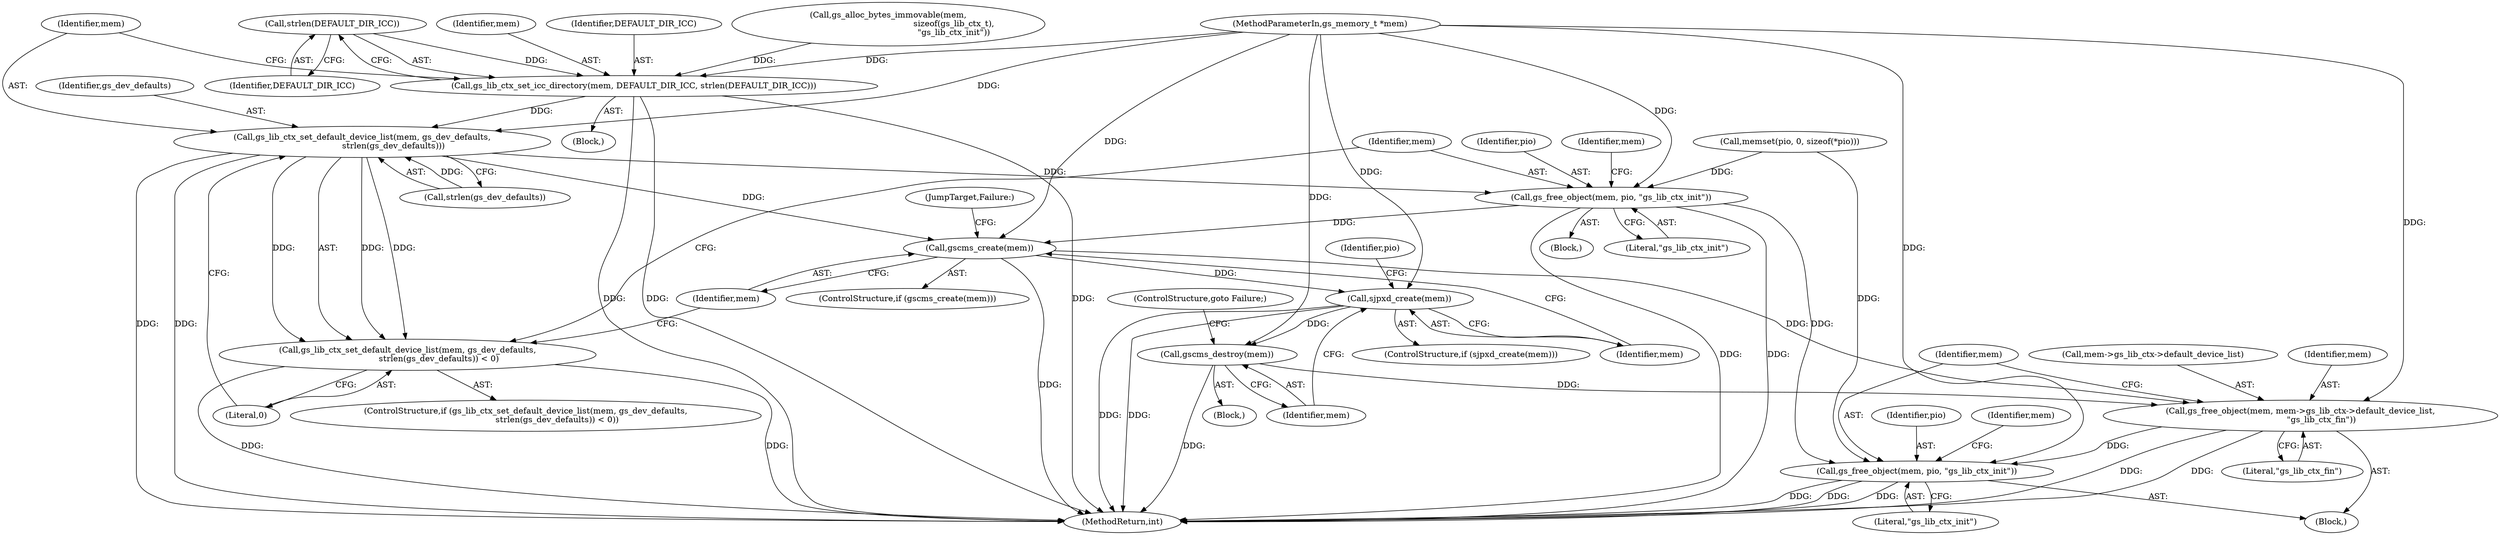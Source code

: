 digraph "0_ghostscript_6d444c273da5499a4cd72f21cb6d4c9a5256807d_0@API" {
"1000207" [label="(Call,strlen(DEFAULT_DIR_ICC))"];
"1000204" [label="(Call,gs_lib_ctx_set_icc_directory(mem, DEFAULT_DIR_ICC, strlen(DEFAULT_DIR_ICC)))"];
"1000211" [label="(Call,gs_lib_ctx_set_default_device_list(mem, gs_dev_defaults,\n                        strlen(gs_dev_defaults)))"];
"1000210" [label="(Call,gs_lib_ctx_set_default_device_list(mem, gs_dev_defaults,\n                        strlen(gs_dev_defaults)) < 0)"];
"1000218" [label="(Call,gs_free_object(mem, pio, \"gs_lib_ctx_init\"))"];
"1000228" [label="(Call,gscms_create(mem))"];
"1000232" [label="(Call,gs_free_object(mem, mem->gs_lib_ctx->default_device_list,\n                \"gs_lib_ctx_fin\"))"];
"1000240" [label="(Call,gs_free_object(mem, pio, \"gs_lib_ctx_init\"))"];
"1000253" [label="(Call,sjpxd_create(mem))"];
"1000256" [label="(Call,gscms_destroy(mem))"];
"1000205" [label="(Identifier,mem)"];
"1000220" [label="(Identifier,pio)"];
"1000228" [label="(Call,gscms_create(mem))"];
"1000246" [label="(Identifier,mem)"];
"1000227" [label="(ControlStructure,if (gscms_create(mem)))"];
"1000254" [label="(Identifier,mem)"];
"1000217" [label="(Block,)"];
"1000234" [label="(Call,mem->gs_lib_ctx->default_device_list)"];
"1000261" [label="(Identifier,pio)"];
"1000112" [label="(MethodParameterIn,gs_memory_t *mem)"];
"1000208" [label="(Identifier,DEFAULT_DIR_ICC)"];
"1000275" [label="(MethodReturn,int)"];
"1000229" [label="(Identifier,mem)"];
"1000256" [label="(Call,gscms_destroy(mem))"];
"1000253" [label="(Call,sjpxd_create(mem))"];
"1000155" [label="(Call,memset(pio, 0, sizeof(*pio)))"];
"1000216" [label="(Literal,0)"];
"1000211" [label="(Call,gs_lib_ctx_set_default_device_list(mem, gs_dev_defaults,\n                        strlen(gs_dev_defaults)))"];
"1000224" [label="(Identifier,mem)"];
"1000113" [label="(Block,)"];
"1000218" [label="(Call,gs_free_object(mem, pio, \"gs_lib_ctx_init\"))"];
"1000206" [label="(Identifier,DEFAULT_DIR_ICC)"];
"1000233" [label="(Identifier,mem)"];
"1000241" [label="(Identifier,mem)"];
"1000239" [label="(Literal,\"gs_lib_ctx_fin\")"];
"1000257" [label="(Identifier,mem)"];
"1000209" [label="(ControlStructure,if (gs_lib_ctx_set_default_device_list(mem, gs_dev_defaults,\n                        strlen(gs_dev_defaults)) < 0))"];
"1000252" [label="(ControlStructure,if (sjpxd_create(mem)))"];
"1000213" [label="(Identifier,gs_dev_defaults)"];
"1000219" [label="(Identifier,mem)"];
"1000240" [label="(Call,gs_free_object(mem, pio, \"gs_lib_ctx_init\"))"];
"1000243" [label="(Literal,\"gs_lib_ctx_init\")"];
"1000204" [label="(Call,gs_lib_ctx_set_icc_directory(mem, DEFAULT_DIR_ICC, strlen(DEFAULT_DIR_ICC)))"];
"1000242" [label="(Identifier,pio)"];
"1000143" [label="(Call,gs_alloc_bytes_immovable(mem,\n                                                  sizeof(gs_lib_ctx_t),\n                                                  \"gs_lib_ctx_init\"))"];
"1000232" [label="(Call,gs_free_object(mem, mem->gs_lib_ctx->default_device_list,\n                \"gs_lib_ctx_fin\"))"];
"1000258" [label="(ControlStructure,goto Failure;)"];
"1000212" [label="(Identifier,mem)"];
"1000207" [label="(Call,strlen(DEFAULT_DIR_ICC))"];
"1000221" [label="(Literal,\"gs_lib_ctx_init\")"];
"1000231" [label="(JumpTarget,Failure:)"];
"1000255" [label="(Block,)"];
"1000230" [label="(Block,)"];
"1000210" [label="(Call,gs_lib_ctx_set_default_device_list(mem, gs_dev_defaults,\n                        strlen(gs_dev_defaults)) < 0)"];
"1000214" [label="(Call,strlen(gs_dev_defaults))"];
"1000207" -> "1000204"  [label="AST: "];
"1000207" -> "1000208"  [label="CFG: "];
"1000208" -> "1000207"  [label="AST: "];
"1000204" -> "1000207"  [label="CFG: "];
"1000207" -> "1000204"  [label="DDG: "];
"1000204" -> "1000113"  [label="AST: "];
"1000205" -> "1000204"  [label="AST: "];
"1000206" -> "1000204"  [label="AST: "];
"1000212" -> "1000204"  [label="CFG: "];
"1000204" -> "1000275"  [label="DDG: "];
"1000204" -> "1000275"  [label="DDG: "];
"1000204" -> "1000275"  [label="DDG: "];
"1000112" -> "1000204"  [label="DDG: "];
"1000143" -> "1000204"  [label="DDG: "];
"1000204" -> "1000211"  [label="DDG: "];
"1000211" -> "1000210"  [label="AST: "];
"1000211" -> "1000214"  [label="CFG: "];
"1000212" -> "1000211"  [label="AST: "];
"1000213" -> "1000211"  [label="AST: "];
"1000214" -> "1000211"  [label="AST: "];
"1000216" -> "1000211"  [label="CFG: "];
"1000211" -> "1000275"  [label="DDG: "];
"1000211" -> "1000275"  [label="DDG: "];
"1000211" -> "1000210"  [label="DDG: "];
"1000211" -> "1000210"  [label="DDG: "];
"1000211" -> "1000210"  [label="DDG: "];
"1000112" -> "1000211"  [label="DDG: "];
"1000214" -> "1000211"  [label="DDG: "];
"1000211" -> "1000218"  [label="DDG: "];
"1000211" -> "1000228"  [label="DDG: "];
"1000210" -> "1000209"  [label="AST: "];
"1000210" -> "1000216"  [label="CFG: "];
"1000216" -> "1000210"  [label="AST: "];
"1000219" -> "1000210"  [label="CFG: "];
"1000229" -> "1000210"  [label="CFG: "];
"1000210" -> "1000275"  [label="DDG: "];
"1000210" -> "1000275"  [label="DDG: "];
"1000218" -> "1000217"  [label="AST: "];
"1000218" -> "1000221"  [label="CFG: "];
"1000219" -> "1000218"  [label="AST: "];
"1000220" -> "1000218"  [label="AST: "];
"1000221" -> "1000218"  [label="AST: "];
"1000224" -> "1000218"  [label="CFG: "];
"1000218" -> "1000275"  [label="DDG: "];
"1000218" -> "1000275"  [label="DDG: "];
"1000112" -> "1000218"  [label="DDG: "];
"1000155" -> "1000218"  [label="DDG: "];
"1000218" -> "1000228"  [label="DDG: "];
"1000218" -> "1000240"  [label="DDG: "];
"1000228" -> "1000227"  [label="AST: "];
"1000228" -> "1000229"  [label="CFG: "];
"1000229" -> "1000228"  [label="AST: "];
"1000231" -> "1000228"  [label="CFG: "];
"1000254" -> "1000228"  [label="CFG: "];
"1000228" -> "1000275"  [label="DDG: "];
"1000112" -> "1000228"  [label="DDG: "];
"1000228" -> "1000232"  [label="DDG: "];
"1000228" -> "1000253"  [label="DDG: "];
"1000232" -> "1000230"  [label="AST: "];
"1000232" -> "1000239"  [label="CFG: "];
"1000233" -> "1000232"  [label="AST: "];
"1000234" -> "1000232"  [label="AST: "];
"1000239" -> "1000232"  [label="AST: "];
"1000241" -> "1000232"  [label="CFG: "];
"1000232" -> "1000275"  [label="DDG: "];
"1000232" -> "1000275"  [label="DDG: "];
"1000256" -> "1000232"  [label="DDG: "];
"1000112" -> "1000232"  [label="DDG: "];
"1000232" -> "1000240"  [label="DDG: "];
"1000240" -> "1000230"  [label="AST: "];
"1000240" -> "1000243"  [label="CFG: "];
"1000241" -> "1000240"  [label="AST: "];
"1000242" -> "1000240"  [label="AST: "];
"1000243" -> "1000240"  [label="AST: "];
"1000246" -> "1000240"  [label="CFG: "];
"1000240" -> "1000275"  [label="DDG: "];
"1000240" -> "1000275"  [label="DDG: "];
"1000240" -> "1000275"  [label="DDG: "];
"1000112" -> "1000240"  [label="DDG: "];
"1000155" -> "1000240"  [label="DDG: "];
"1000253" -> "1000252"  [label="AST: "];
"1000253" -> "1000254"  [label="CFG: "];
"1000254" -> "1000253"  [label="AST: "];
"1000257" -> "1000253"  [label="CFG: "];
"1000261" -> "1000253"  [label="CFG: "];
"1000253" -> "1000275"  [label="DDG: "];
"1000253" -> "1000275"  [label="DDG: "];
"1000112" -> "1000253"  [label="DDG: "];
"1000253" -> "1000256"  [label="DDG: "];
"1000256" -> "1000255"  [label="AST: "];
"1000256" -> "1000257"  [label="CFG: "];
"1000257" -> "1000256"  [label="AST: "];
"1000258" -> "1000256"  [label="CFG: "];
"1000256" -> "1000275"  [label="DDG: "];
"1000112" -> "1000256"  [label="DDG: "];
}

